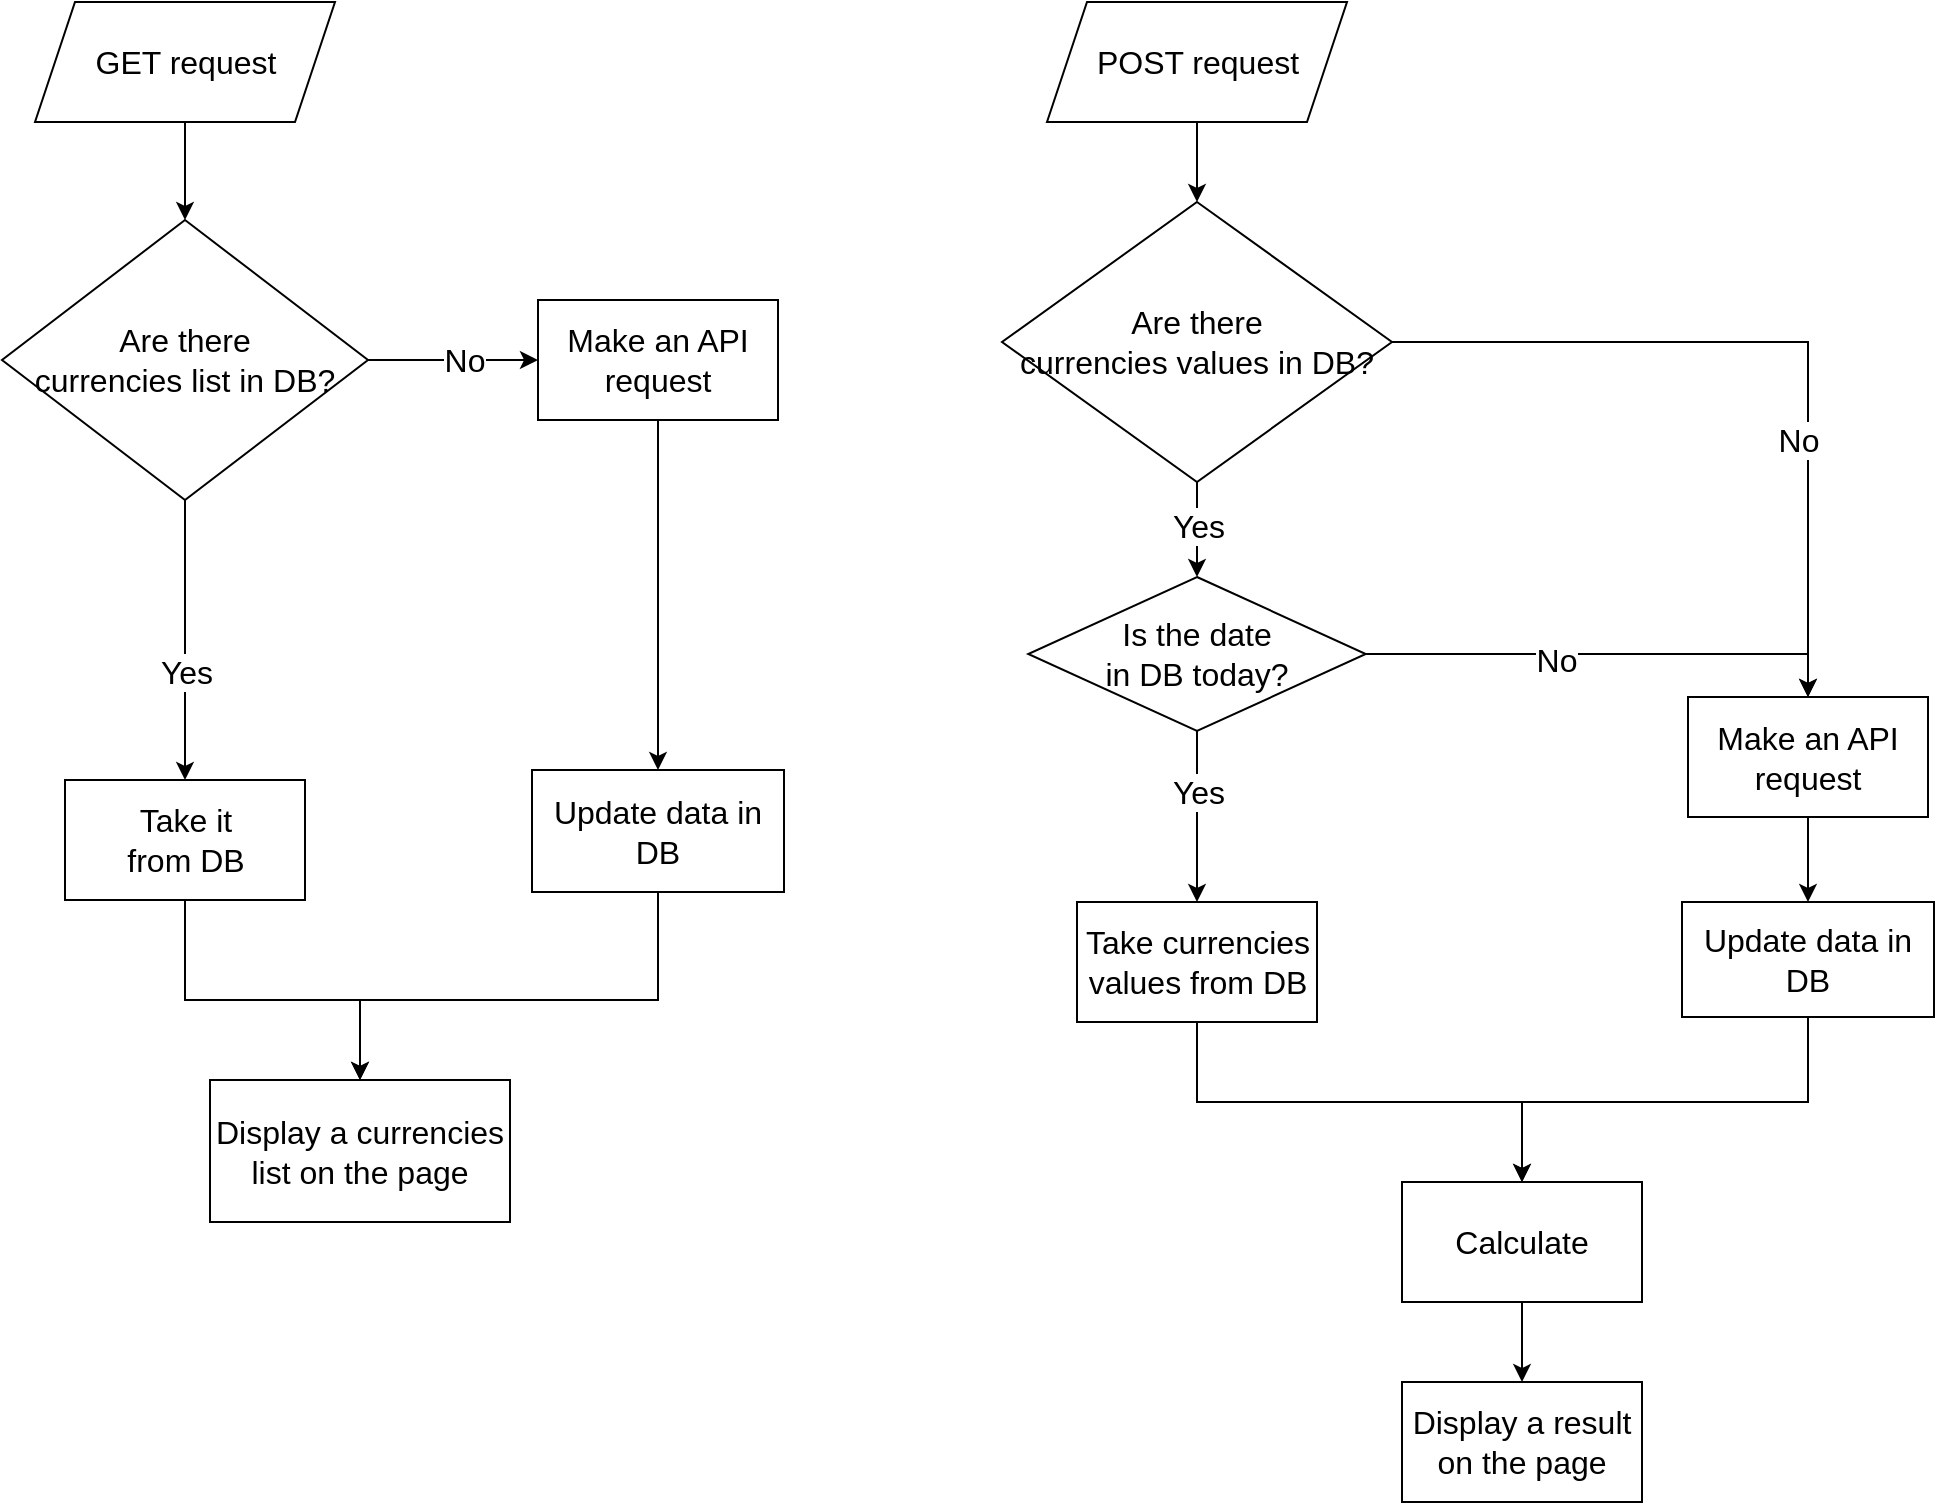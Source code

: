 <mxfile version="20.0.4" type="device" pages="4"><diagram name="logic" id="PKaalIXiQ-ypzV0LtVBo"><mxGraphModel dx="1803" dy="1014" grid="1" gridSize="10" guides="1" tooltips="1" connect="1" arrows="1" fold="1" page="1" pageScale="1" pageWidth="1169" pageHeight="827" math="0" shadow="0"><root><mxCell id="-9d_dpzre1nO2K-4mTru-0"/><mxCell id="-9d_dpzre1nO2K-4mTru-1" parent="-9d_dpzre1nO2K-4mTru-0"/><mxCell id="-9d_dpzre1nO2K-4mTru-2" style="edgeStyle=orthogonalEdgeStyle;rounded=0;orthogonalLoop=1;jettySize=auto;html=1;fontSize=16;" edge="1" parent="-9d_dpzre1nO2K-4mTru-1" source="-9d_dpzre1nO2K-4mTru-3" target="-9d_dpzre1nO2K-4mTru-8"><mxGeometry relative="1" as="geometry"/></mxCell><mxCell id="-9d_dpzre1nO2K-4mTru-3" value="GET request" style="shape=parallelogram;perimeter=parallelogramPerimeter;whiteSpace=wrap;html=1;fixedSize=1;fontSize=16;" vertex="1" parent="-9d_dpzre1nO2K-4mTru-1"><mxGeometry x="86.5" y="20" width="150" height="60" as="geometry"/></mxCell><mxCell id="-9d_dpzre1nO2K-4mTru-4" style="edgeStyle=orthogonalEdgeStyle;rounded=0;orthogonalLoop=1;jettySize=auto;html=1;fontSize=16;entryX=0.5;entryY=0;entryDx=0;entryDy=0;" edge="1" parent="-9d_dpzre1nO2K-4mTru-1" source="-9d_dpzre1nO2K-4mTru-8" target="-9d_dpzre1nO2K-4mTru-10"><mxGeometry relative="1" as="geometry"><mxPoint x="161.5" y="329" as="targetPoint"/></mxGeometry></mxCell><mxCell id="-9d_dpzre1nO2K-4mTru-5" value="Yes" style="edgeLabel;html=1;align=center;verticalAlign=middle;resizable=0;points=[];fontSize=16;" vertex="1" connectable="0" parent="-9d_dpzre1nO2K-4mTru-4"><mxGeometry x="0.379" y="-1" relative="1" as="geometry"><mxPoint x="1" y="-11" as="offset"/></mxGeometry></mxCell><mxCell id="-9d_dpzre1nO2K-4mTru-6" style="edgeStyle=orthogonalEdgeStyle;rounded=0;orthogonalLoop=1;jettySize=auto;html=1;entryX=0;entryY=0.5;entryDx=0;entryDy=0;fontSize=16;" edge="1" parent="-9d_dpzre1nO2K-4mTru-1" source="-9d_dpzre1nO2K-4mTru-8" target="-9d_dpzre1nO2K-4mTru-13"><mxGeometry relative="1" as="geometry"/></mxCell><mxCell id="-9d_dpzre1nO2K-4mTru-7" value="No" style="edgeLabel;html=1;align=center;verticalAlign=middle;resizable=0;points=[];fontSize=16;" vertex="1" connectable="0" parent="-9d_dpzre1nO2K-4mTru-6"><mxGeometry x="0.319" y="3" relative="1" as="geometry"><mxPoint x="-8" y="3" as="offset"/></mxGeometry></mxCell><mxCell id="-9d_dpzre1nO2K-4mTru-8" value="&lt;div&gt;Are there&lt;/div&gt;&lt;div&gt;currencies list in DB?&lt;/div&gt;" style="rhombus;whiteSpace=wrap;html=1;fontSize=16;" vertex="1" parent="-9d_dpzre1nO2K-4mTru-1"><mxGeometry x="70" y="129" width="183" height="140" as="geometry"/></mxCell><mxCell id="-9d_dpzre1nO2K-4mTru-9" style="edgeStyle=orthogonalEdgeStyle;rounded=0;orthogonalLoop=1;jettySize=auto;html=1;entryX=0.5;entryY=0;entryDx=0;entryDy=0;fontSize=16;" edge="1" parent="-9d_dpzre1nO2K-4mTru-1" source="-9d_dpzre1nO2K-4mTru-10" target="-9d_dpzre1nO2K-4mTru-11"><mxGeometry relative="1" as="geometry"><Array as="points"><mxPoint x="162" y="519"/><mxPoint x="249" y="519"/></Array></mxGeometry></mxCell><mxCell id="-9d_dpzre1nO2K-4mTru-10" value="Take it&lt;br&gt;from DB" style="rounded=0;whiteSpace=wrap;html=1;fontSize=16;" vertex="1" parent="-9d_dpzre1nO2K-4mTru-1"><mxGeometry x="101.5" y="409" width="120" height="60" as="geometry"/></mxCell><mxCell id="-9d_dpzre1nO2K-4mTru-11" value="Display a currencies list on the page" style="rounded=0;whiteSpace=wrap;html=1;fontSize=16;" vertex="1" parent="-9d_dpzre1nO2K-4mTru-1"><mxGeometry x="174" y="559" width="150" height="71" as="geometry"/></mxCell><mxCell id="nf7HZKxC3-aK8kyWut9f-0" style="edgeStyle=orthogonalEdgeStyle;rounded=0;orthogonalLoop=1;jettySize=auto;html=1;entryX=0.5;entryY=0;entryDx=0;entryDy=0;" edge="1" parent="-9d_dpzre1nO2K-4mTru-1" source="-9d_dpzre1nO2K-4mTru-13" target="-9d_dpzre1nO2K-4mTru-16"><mxGeometry relative="1" as="geometry"/></mxCell><mxCell id="-9d_dpzre1nO2K-4mTru-13" value="Make an API request" style="rounded=0;whiteSpace=wrap;html=1;fontSize=16;" vertex="1" parent="-9d_dpzre1nO2K-4mTru-1"><mxGeometry x="338" y="169" width="120" height="60" as="geometry"/></mxCell><mxCell id="-9d_dpzre1nO2K-4mTru-16" value="Update data in DB" style="rounded=0;whiteSpace=wrap;html=1;fontSize=16;" vertex="1" parent="-9d_dpzre1nO2K-4mTru-1"><mxGeometry x="335" y="404" width="126" height="61" as="geometry"/></mxCell><mxCell id="-9d_dpzre1nO2K-4mTru-17" style="edgeStyle=orthogonalEdgeStyle;rounded=0;orthogonalLoop=1;jettySize=auto;html=1;entryX=0.5;entryY=0;entryDx=0;entryDy=0;fontSize=16;exitX=0.5;exitY=1;exitDx=0;exitDy=0;" edge="1" parent="-9d_dpzre1nO2K-4mTru-1" source="-9d_dpzre1nO2K-4mTru-16" target="-9d_dpzre1nO2K-4mTru-11"><mxGeometry relative="1" as="geometry"><mxPoint x="401" y="559" as="sourcePoint"/><mxPoint x="398" y="538.5" as="targetPoint"/><Array as="points"><mxPoint x="398" y="519"/><mxPoint x="249" y="519"/></Array></mxGeometry></mxCell><mxCell id="-9d_dpzre1nO2K-4mTru-18" style="edgeStyle=orthogonalEdgeStyle;rounded=0;orthogonalLoop=1;jettySize=auto;html=1;fontSize=16;" edge="1" parent="-9d_dpzre1nO2K-4mTru-1" source="-9d_dpzre1nO2K-4mTru-19" target="-9d_dpzre1nO2K-4mTru-24"><mxGeometry relative="1" as="geometry"/></mxCell><mxCell id="-9d_dpzre1nO2K-4mTru-19" value="POST request" style="shape=parallelogram;perimeter=parallelogramPerimeter;whiteSpace=wrap;html=1;fixedSize=1;fontSize=16;" vertex="1" parent="-9d_dpzre1nO2K-4mTru-1"><mxGeometry x="592.5" y="20" width="150" height="60" as="geometry"/></mxCell><mxCell id="-9d_dpzre1nO2K-4mTru-20" style="edgeStyle=orthogonalEdgeStyle;rounded=0;orthogonalLoop=1;jettySize=auto;html=1;fontSize=16;entryX=0.5;entryY=0;entryDx=0;entryDy=0;" edge="1" parent="-9d_dpzre1nO2K-4mTru-1" source="-9d_dpzre1nO2K-4mTru-24" target="-9d_dpzre1nO2K-4mTru-33"><mxGeometry relative="1" as="geometry"><mxPoint x="667.5" y="330" as="targetPoint"/></mxGeometry></mxCell><mxCell id="-9d_dpzre1nO2K-4mTru-21" value="Yes" style="edgeLabel;html=1;align=center;verticalAlign=middle;resizable=0;points=[];fontSize=16;" vertex="1" connectable="0" parent="-9d_dpzre1nO2K-4mTru-20"><mxGeometry x="0.379" y="-1" relative="1" as="geometry"><mxPoint x="1" y="-11" as="offset"/></mxGeometry></mxCell><mxCell id="-9d_dpzre1nO2K-4mTru-22" style="edgeStyle=orthogonalEdgeStyle;rounded=0;orthogonalLoop=1;jettySize=auto;html=1;entryX=0.5;entryY=0;entryDx=0;entryDy=0;fontSize=16;" edge="1" parent="-9d_dpzre1nO2K-4mTru-1" source="-9d_dpzre1nO2K-4mTru-24" target="-9d_dpzre1nO2K-4mTru-25"><mxGeometry relative="1" as="geometry"/></mxCell><mxCell id="-9d_dpzre1nO2K-4mTru-23" value="No" style="edgeLabel;html=1;align=center;verticalAlign=middle;resizable=0;points=[];fontSize=16;" vertex="1" connectable="0" parent="-9d_dpzre1nO2K-4mTru-22"><mxGeometry x="0.319" y="3" relative="1" as="geometry"><mxPoint x="-8" y="3" as="offset"/></mxGeometry></mxCell><mxCell id="-9d_dpzre1nO2K-4mTru-24" value="&lt;div&gt;Are there&lt;/div&gt;&lt;div&gt;currencies values in DB?&lt;/div&gt;" style="rhombus;whiteSpace=wrap;html=1;fontSize=16;" vertex="1" parent="-9d_dpzre1nO2K-4mTru-1"><mxGeometry x="570" y="120" width="195" height="140" as="geometry"/></mxCell><mxCell id="-9d_dpzre1nO2K-4mTru-25" value="Make an API request" style="rounded=0;whiteSpace=wrap;html=1;fontSize=16;" vertex="1" parent="-9d_dpzre1nO2K-4mTru-1"><mxGeometry x="913" y="367.5" width="120" height="60" as="geometry"/></mxCell><mxCell id="-9d_dpzre1nO2K-4mTru-26" style="edgeStyle=orthogonalEdgeStyle;rounded=0;orthogonalLoop=1;jettySize=auto;html=1;entryX=0.5;entryY=0;entryDx=0;entryDy=0;fontSize=16;exitX=0.5;exitY=1;exitDx=0;exitDy=0;" edge="1" parent="-9d_dpzre1nO2K-4mTru-1" source="-9d_dpzre1nO2K-4mTru-25" target="-9d_dpzre1nO2K-4mTru-28"><mxGeometry relative="1" as="geometry"><mxPoint x="904.0" y="350" as="sourcePoint"/></mxGeometry></mxCell><mxCell id="-9d_dpzre1nO2K-4mTru-27" style="edgeStyle=orthogonalEdgeStyle;rounded=0;orthogonalLoop=1;jettySize=auto;html=1;entryX=0.5;entryY=0;entryDx=0;entryDy=0;fontSize=16;" edge="1" parent="-9d_dpzre1nO2K-4mTru-1" source="-9d_dpzre1nO2K-4mTru-28" target="-9d_dpzre1nO2K-4mTru-37"><mxGeometry relative="1" as="geometry"><Array as="points"><mxPoint x="973" y="570"/><mxPoint x="830" y="570"/></Array></mxGeometry></mxCell><mxCell id="-9d_dpzre1nO2K-4mTru-28" value="Update data in DB" style="rounded=0;whiteSpace=wrap;html=1;fontSize=16;" vertex="1" parent="-9d_dpzre1nO2K-4mTru-1"><mxGeometry x="910" y="470" width="126" height="57.5" as="geometry"/></mxCell><mxCell id="-9d_dpzre1nO2K-4mTru-29" style="edgeStyle=orthogonalEdgeStyle;rounded=0;orthogonalLoop=1;jettySize=auto;html=1;fontSize=16;entryX=0.5;entryY=0;entryDx=0;entryDy=0;" edge="1" parent="-9d_dpzre1nO2K-4mTru-1" source="-9d_dpzre1nO2K-4mTru-33" target="-9d_dpzre1nO2K-4mTru-35"><mxGeometry relative="1" as="geometry"><mxPoint x="667.505" y="550" as="targetPoint"/></mxGeometry></mxCell><mxCell id="-9d_dpzre1nO2K-4mTru-30" value="Yes" style="edgeLabel;html=1;align=center;verticalAlign=middle;resizable=0;points=[];fontSize=16;" vertex="1" connectable="0" parent="-9d_dpzre1nO2K-4mTru-29"><mxGeometry x="-0.294" relative="1" as="geometry"><mxPoint as="offset"/></mxGeometry></mxCell><mxCell id="-9d_dpzre1nO2K-4mTru-31" style="edgeStyle=orthogonalEdgeStyle;rounded=0;orthogonalLoop=1;jettySize=auto;html=1;fontSize=16;entryX=0.5;entryY=0;entryDx=0;entryDy=0;" edge="1" parent="-9d_dpzre1nO2K-4mTru-1" source="-9d_dpzre1nO2K-4mTru-33" target="-9d_dpzre1nO2K-4mTru-25"><mxGeometry relative="1" as="geometry"><mxPoint x="810" y="398.5" as="targetPoint"/></mxGeometry></mxCell><mxCell id="-9d_dpzre1nO2K-4mTru-32" value="No" style="edgeLabel;html=1;align=center;verticalAlign=middle;resizable=0;points=[];fontSize=16;" vertex="1" connectable="0" parent="-9d_dpzre1nO2K-4mTru-31"><mxGeometry x="-0.222" y="-3" relative="1" as="geometry"><mxPoint as="offset"/></mxGeometry></mxCell><mxCell id="-9d_dpzre1nO2K-4mTru-33" value="&lt;div&gt;Is the date&lt;/div&gt;&lt;div&gt;in DB today?&lt;/div&gt;" style="rhombus;whiteSpace=wrap;html=1;fontSize=16;" vertex="1" parent="-9d_dpzre1nO2K-4mTru-1"><mxGeometry x="583.13" y="307.5" width="168.75" height="77" as="geometry"/></mxCell><mxCell id="-9d_dpzre1nO2K-4mTru-34" style="edgeStyle=orthogonalEdgeStyle;rounded=0;orthogonalLoop=1;jettySize=auto;html=1;entryX=0.5;entryY=0;entryDx=0;entryDy=0;fontSize=16;" edge="1" parent="-9d_dpzre1nO2K-4mTru-1" source="-9d_dpzre1nO2K-4mTru-35" target="-9d_dpzre1nO2K-4mTru-37"><mxGeometry relative="1" as="geometry"><Array as="points"><mxPoint x="668" y="570"/><mxPoint x="830" y="570"/></Array></mxGeometry></mxCell><mxCell id="-9d_dpzre1nO2K-4mTru-35" value="Take currencies values from DB " style="rounded=0;whiteSpace=wrap;html=1;fontSize=16;" vertex="1" parent="-9d_dpzre1nO2K-4mTru-1"><mxGeometry x="607.5" y="470" width="120" height="60" as="geometry"/></mxCell><mxCell id="-9d_dpzre1nO2K-4mTru-36" style="edgeStyle=orthogonalEdgeStyle;rounded=0;orthogonalLoop=1;jettySize=auto;html=1;entryX=0.5;entryY=0;entryDx=0;entryDy=0;fontSize=16;" edge="1" parent="-9d_dpzre1nO2K-4mTru-1" source="-9d_dpzre1nO2K-4mTru-37" target="-9d_dpzre1nO2K-4mTru-38"><mxGeometry relative="1" as="geometry"/></mxCell><mxCell id="-9d_dpzre1nO2K-4mTru-37" value="Calculate" style="rounded=0;whiteSpace=wrap;html=1;fontSize=16;" vertex="1" parent="-9d_dpzre1nO2K-4mTru-1"><mxGeometry x="770" y="610" width="120" height="60" as="geometry"/></mxCell><mxCell id="-9d_dpzre1nO2K-4mTru-38" value="Display a result on the page" style="rounded=0;whiteSpace=wrap;html=1;fontSize=16;" vertex="1" parent="-9d_dpzre1nO2K-4mTru-1"><mxGeometry x="770" y="710" width="120" height="60" as="geometry"/></mxCell></root></mxGraphModel></diagram><diagram id="ng5h2mcHSu2VGVuVL7AA" name="classes"><mxGraphModel dx="1803" dy="1014" grid="1" gridSize="10" guides="1" tooltips="1" connect="1" arrows="1" fold="1" page="1" pageScale="1" pageWidth="1169" pageHeight="827" math="0" shadow="0"><root><mxCell id="0"/><mxCell id="1" parent="0"/><mxCell id="qmpJxKtJ9webyXbN3xb9-9" value="&lt;&lt;interface&gt;&gt;&#xA;IDatabase" style="swimlane;fontStyle=1;align=center;verticalAlign=top;childLayout=stackLayout;horizontal=1;startSize=50;horizontalStack=0;resizeParent=1;resizeParentMax=0;resizeLast=0;collapsible=1;marginBottom=0;rounded=0;shadow=0;glass=0;dashed=1;dashPattern=1 1;sketch=0;fontSize=16;fontColor=default;strokeColor=default;gradientColor=none;" parent="1" vertex="1"><mxGeometry x="149" y="81" width="380" height="352" as="geometry"/></mxCell><mxCell id="qmpJxKtJ9webyXbN3xb9-11" value="" style="line;strokeWidth=1;fillColor=none;align=left;verticalAlign=middle;spacingTop=-1;spacingLeft=3;spacingRight=3;rotatable=0;labelPosition=right;points=[];portConstraint=eastwest;rounded=0;shadow=0;glass=0;dashed=1;dashPattern=1 1;sketch=0;fontSize=16;fontColor=default;" parent="qmpJxKtJ9webyXbN3xb9-9" vertex="1"><mxGeometry y="50" width="380" height="50" as="geometry"/></mxCell><mxCell id="qmpJxKtJ9webyXbN3xb9-13" value="+ set_all_data(date: datetime.date,&#xA;                         currencies_list: tuple[str],&#xA;                         currencies_values: dict[str, float])" style="text;strokeColor=none;fillColor=none;align=left;verticalAlign=top;spacingLeft=4;spacingRight=4;overflow=hidden;rotatable=0;points=[[0,0.5],[1,0.5]];portConstraint=eastwest;rounded=0;shadow=0;glass=0;dashed=1;dashPattern=1 1;sketch=0;fontSize=16;fontColor=default;" parent="qmpJxKtJ9webyXbN3xb9-9" vertex="1"><mxGeometry y="100" width="380" height="80" as="geometry"/></mxCell><mxCell id="iZKkEzWt_D5uP8s6m_QJ-2" value="+ is_currency_value_exists(key: str) -&gt; bool" style="text;strokeColor=none;fillColor=none;align=left;verticalAlign=top;spacingLeft=4;spacingRight=4;overflow=hidden;rotatable=0;points=[[0,0.5],[1,0.5]];portConstraint=eastwest;rounded=0;shadow=0;glass=0;dashed=1;dashPattern=1 1;sketch=0;fontSize=16;fontColor=default;" parent="qmpJxKtJ9webyXbN3xb9-9" vertex="1"><mxGeometry y="180" width="380" height="34" as="geometry"/></mxCell><mxCell id="iZKkEzWt_D5uP8s6m_QJ-3" value="+ get_currency_value(key: str) -&gt; float" style="text;strokeColor=none;fillColor=none;align=left;verticalAlign=top;spacingLeft=4;spacingRight=4;overflow=hidden;rotatable=0;points=[[0,0.5],[1,0.5]];portConstraint=eastwest;rounded=0;shadow=0;glass=0;dashed=1;dashPattern=1 1;sketch=0;fontSize=16;fontColor=default;" parent="qmpJxKtJ9webyXbN3xb9-9" vertex="1"><mxGeometry y="214" width="380" height="36" as="geometry"/></mxCell><mxCell id="iZKkEzWt_D5uP8s6m_QJ-4" value="+ is_currencies_list_exists() -&gt; bool" style="text;strokeColor=none;fillColor=none;align=left;verticalAlign=top;spacingLeft=4;spacingRight=4;overflow=hidden;rotatable=0;points=[[0,0.5],[1,0.5]];portConstraint=eastwest;rounded=0;shadow=0;glass=0;dashed=1;dashPattern=1 1;sketch=0;fontSize=16;fontColor=default;" parent="qmpJxKtJ9webyXbN3xb9-9" vertex="1"><mxGeometry y="250" width="380" height="34" as="geometry"/></mxCell><mxCell id="iZKkEzWt_D5uP8s6m_QJ-5" value="+ get_currencies_list() -&gt; tuple[str]" style="text;strokeColor=none;fillColor=none;align=left;verticalAlign=top;spacingLeft=4;spacingRight=4;overflow=hidden;rotatable=0;points=[[0,0.5],[1,0.5]];portConstraint=eastwest;rounded=0;shadow=0;glass=0;dashed=1;dashPattern=1 1;sketch=0;fontSize=16;fontColor=default;" parent="qmpJxKtJ9webyXbN3xb9-9" vertex="1"><mxGeometry y="284" width="380" height="34" as="geometry"/></mxCell><mxCell id="iZKkEzWt_D5uP8s6m_QJ-6" value="+ get_date() -&gt; datetime.date | None" style="text;strokeColor=none;fillColor=none;align=left;verticalAlign=top;spacingLeft=4;spacingRight=4;overflow=hidden;rotatable=0;points=[[0,0.5],[1,0.5]];portConstraint=eastwest;rounded=0;shadow=0;glass=0;dashed=1;dashPattern=1 1;sketch=0;fontSize=16;fontColor=default;" parent="qmpJxKtJ9webyXbN3xb9-9" vertex="1"><mxGeometry y="318" width="380" height="34" as="geometry"/></mxCell><mxCell id="qmpJxKtJ9webyXbN3xb9-14" value="Extends" style="endArrow=block;endSize=16;endFill=0;html=1;rounded=0;dashed=1;fontSize=16;fontColor=default;exitX=0.5;exitY=0;exitDx=0;exitDy=0;" parent="1" source="iZKkEzWt_D5uP8s6m_QJ-16" target="iZKkEzWt_D5uP8s6m_QJ-6" edge="1"><mxGeometry width="160" relative="1" as="geometry"><mxPoint x="339" y="541" as="sourcePoint"/><mxPoint x="325.45" y="481" as="targetPoint"/></mxGeometry></mxCell><mxCell id="qmpJxKtJ9webyXbN3xb9-21" value="&lt;&lt;interface&gt;&gt;&#xA;IExchangeRateAPI" style="swimlane;fontStyle=1;align=center;verticalAlign=top;childLayout=stackLayout;horizontal=1;startSize=50;horizontalStack=0;resizeParent=1;resizeParentMax=0;resizeLast=0;collapsible=1;marginBottom=0;rounded=0;shadow=0;glass=0;dashed=1;dashPattern=1 1;sketch=0;fontSize=16;fontColor=default;strokeColor=default;gradientColor=none;" parent="1" vertex="1"><mxGeometry x="699" y="236" width="320" height="202" as="geometry"/></mxCell><mxCell id="qmpJxKtJ9webyXbN3xb9-22" value="" style="line;strokeWidth=1;fillColor=none;align=left;verticalAlign=middle;spacingTop=-1;spacingLeft=3;spacingRight=3;rotatable=0;labelPosition=right;points=[];portConstraint=eastwest;rounded=0;shadow=0;glass=0;dashed=1;dashPattern=1 1;sketch=0;fontSize=16;fontColor=default;" parent="qmpJxKtJ9webyXbN3xb9-21" vertex="1"><mxGeometry y="50" width="320" height="50" as="geometry"/></mxCell><mxCell id="qmpJxKtJ9webyXbN3xb9-23" value="+ get_currencies_values() -&gt; dict[str, float]" style="text;strokeColor=none;fillColor=none;align=left;verticalAlign=top;spacingLeft=4;spacingRight=4;overflow=hidden;rotatable=0;points=[[0,0.5],[1,0.5]];portConstraint=eastwest;rounded=0;shadow=0;glass=0;dashed=1;dashPattern=1 1;sketch=0;fontSize=16;fontColor=default;" parent="qmpJxKtJ9webyXbN3xb9-21" vertex="1"><mxGeometry y="100" width="320" height="34" as="geometry"/></mxCell><mxCell id="iZKkEzWt_D5uP8s6m_QJ-27" value="+ get_currencies_list() -&gt; tuple[str]" style="text;strokeColor=none;fillColor=none;align=left;verticalAlign=top;spacingLeft=4;spacingRight=4;overflow=hidden;rotatable=0;points=[[0,0.5],[1,0.5]];portConstraint=eastwest;rounded=0;shadow=0;glass=0;dashed=1;dashPattern=1 1;sketch=0;fontSize=16;fontColor=default;" parent="qmpJxKtJ9webyXbN3xb9-21" vertex="1"><mxGeometry y="134" width="320" height="34" as="geometry"/></mxCell><mxCell id="iZKkEzWt_D5uP8s6m_QJ-28" value="+ get_date() -&gt; datetime.date" style="text;strokeColor=none;fillColor=none;align=left;verticalAlign=top;spacingLeft=4;spacingRight=4;overflow=hidden;rotatable=0;points=[[0,0.5],[1,0.5]];portConstraint=eastwest;rounded=0;shadow=0;glass=0;dashed=1;dashPattern=1 1;sketch=0;fontSize=16;fontColor=default;" parent="qmpJxKtJ9webyXbN3xb9-21" vertex="1"><mxGeometry y="168" width="320" height="34" as="geometry"/></mxCell><mxCell id="qmpJxKtJ9webyXbN3xb9-30" value="Extends" style="endArrow=block;endSize=16;endFill=0;html=1;rounded=0;dashed=1;fontSize=16;fontColor=default;exitX=0.5;exitY=0;exitDx=0;exitDy=0;entryX=0.498;entryY=0.975;entryDx=0;entryDy=0;entryPerimeter=0;" parent="1" source="iZKkEzWt_D5uP8s6m_QJ-29" target="iZKkEzWt_D5uP8s6m_QJ-28" edge="1"><mxGeometry width="160" relative="1" as="geometry"><mxPoint x="844" y="546" as="sourcePoint"/><mxPoint x="999" y="496" as="targetPoint"/></mxGeometry></mxCell><mxCell id="iZKkEzWt_D5uP8s6m_QJ-16" value="RedisDatabase" style="swimlane;fontStyle=1;align=center;verticalAlign=top;childLayout=stackLayout;horizontal=1;startSize=26;horizontalStack=0;resizeParent=1;resizeParentMax=0;resizeLast=0;collapsible=1;marginBottom=0;fontSize=16;" parent="1" vertex="1"><mxGeometry x="149" y="531" width="380" height="250" as="geometry"/></mxCell><mxCell id="iZKkEzWt_D5uP8s6m_QJ-19" value="- CURRENCY_LIST_NAME&#xA;" style="text;strokeColor=none;fillColor=none;align=left;verticalAlign=top;spacingLeft=4;spacingRight=4;overflow=hidden;rotatable=0;points=[[0,0.5],[1,0.5]];portConstraint=eastwest;fontSize=16;" parent="iZKkEzWt_D5uP8s6m_QJ-16" vertex="1"><mxGeometry y="26" width="380" height="26" as="geometry"/></mxCell><mxCell id="iZKkEzWt_D5uP8s6m_QJ-20" value="- DATE_FIELD_NAME" style="text;strokeColor=none;fillColor=none;align=left;verticalAlign=top;spacingLeft=4;spacingRight=4;overflow=hidden;rotatable=0;points=[[0,0.5],[1,0.5]];portConstraint=eastwest;fontSize=16;" parent="iZKkEzWt_D5uP8s6m_QJ-16" vertex="1"><mxGeometry y="52" width="380" height="26" as="geometry"/></mxCell><mxCell id="iZKkEzWt_D5uP8s6m_QJ-17" value="- redis_connection" style="text;strokeColor=none;fillColor=none;align=left;verticalAlign=top;spacingLeft=4;spacingRight=4;overflow=hidden;rotatable=0;points=[[0,0.5],[1,0.5]];portConstraint=eastwest;fontSize=16;" parent="iZKkEzWt_D5uP8s6m_QJ-16" vertex="1"><mxGeometry y="78" width="380" height="26" as="geometry"/></mxCell><mxCell id="iZKkEzWt_D5uP8s6m_QJ-18" value="" style="line;strokeWidth=1;fillColor=none;align=left;verticalAlign=middle;spacingTop=-1;spacingLeft=3;spacingRight=3;rotatable=0;labelPosition=right;points=[];portConstraint=eastwest;fontSize=16;" parent="iZKkEzWt_D5uP8s6m_QJ-16" vertex="1"><mxGeometry y="104" width="380" height="8" as="geometry"/></mxCell><mxCell id="iZKkEzWt_D5uP8s6m_QJ-22" value="- set_currency_value(key: str, value: float)" style="text;strokeColor=none;fillColor=none;align=left;verticalAlign=top;spacingLeft=4;spacingRight=4;overflow=hidden;rotatable=0;points=[[0,0.5],[1,0.5]];portConstraint=eastwest;fontSize=16;" parent="iZKkEzWt_D5uP8s6m_QJ-16" vertex="1"><mxGeometry y="112" width="380" height="26" as="geometry"/></mxCell><mxCell id="iZKkEzWt_D5uP8s6m_QJ-23" value="- set_currencies_values(values: dict[str, float])" style="text;strokeColor=none;fillColor=none;align=left;verticalAlign=top;spacingLeft=4;spacingRight=4;overflow=hidden;rotatable=0;points=[[0,0.5],[1,0.5]];portConstraint=eastwest;fontSize=16;" parent="iZKkEzWt_D5uP8s6m_QJ-16" vertex="1"><mxGeometry y="138" width="380" height="26" as="geometry"/></mxCell><mxCell id="iZKkEzWt_D5uP8s6m_QJ-24" value="- set_currencies_list(currencies_list: tuple[str])" style="text;strokeColor=none;fillColor=none;align=left;verticalAlign=top;spacingLeft=4;spacingRight=4;overflow=hidden;rotatable=0;points=[[0,0.5],[1,0.5]];portConstraint=eastwest;fontSize=16;" parent="iZKkEzWt_D5uP8s6m_QJ-16" vertex="1"><mxGeometry y="164" width="380" height="26" as="geometry"/></mxCell><mxCell id="iZKkEzWt_D5uP8s6m_QJ-26" value="- set_date(date: datetime.date)" style="text;strokeColor=none;fillColor=none;align=left;verticalAlign=top;spacingLeft=4;spacingRight=4;overflow=hidden;rotatable=0;points=[[0,0.5],[1,0.5]];portConstraint=eastwest;fontSize=16;" parent="iZKkEzWt_D5uP8s6m_QJ-16" vertex="1"><mxGeometry y="190" width="380" height="26" as="geometry"/></mxCell><mxCell id="6yQQhoY2TCB5y9Yq11qw-1" value="- delete_all_data()" style="text;strokeColor=none;fillColor=none;align=left;verticalAlign=top;spacingLeft=4;spacingRight=4;overflow=hidden;rotatable=0;points=[[0,0.5],[1,0.5]];portConstraint=eastwest;fontSize=16;" vertex="1" parent="iZKkEzWt_D5uP8s6m_QJ-16"><mxGeometry y="216" width="380" height="34" as="geometry"/></mxCell><mxCell id="iZKkEzWt_D5uP8s6m_QJ-29" value="ExchangeRateAPI" style="swimlane;fontStyle=1;align=center;verticalAlign=top;childLayout=stackLayout;horizontal=1;startSize=26;horizontalStack=0;resizeParent=1;resizeParentMax=0;resizeLast=0;collapsible=1;marginBottom=0;fontSize=16;" parent="1" vertex="1"><mxGeometry x="699" y="531" width="320" height="108" as="geometry"/></mxCell><mxCell id="iZKkEzWt_D5uP8s6m_QJ-30" value="- currencies_values&#xA;" style="text;strokeColor=none;fillColor=none;align=left;verticalAlign=top;spacingLeft=4;spacingRight=4;overflow=hidden;rotatable=0;points=[[0,0.5],[1,0.5]];portConstraint=eastwest;fontSize=16;" parent="iZKkEzWt_D5uP8s6m_QJ-29" vertex="1"><mxGeometry y="26" width="320" height="26" as="geometry"/></mxCell><mxCell id="iZKkEzWt_D5uP8s6m_QJ-31" value="- date" style="text;strokeColor=none;fillColor=none;align=left;verticalAlign=top;spacingLeft=4;spacingRight=4;overflow=hidden;rotatable=0;points=[[0,0.5],[1,0.5]];portConstraint=eastwest;fontSize=16;" parent="iZKkEzWt_D5uP8s6m_QJ-29" vertex="1"><mxGeometry y="52" width="320" height="26" as="geometry"/></mxCell><mxCell id="iZKkEzWt_D5uP8s6m_QJ-33" value="" style="line;strokeWidth=1;fillColor=none;align=left;verticalAlign=middle;spacingTop=-1;spacingLeft=3;spacingRight=3;rotatable=0;labelPosition=right;points=[];portConstraint=eastwest;fontSize=16;" parent="iZKkEzWt_D5uP8s6m_QJ-29" vertex="1"><mxGeometry y="78" width="320" height="30" as="geometry"/></mxCell></root></mxGraphModel></diagram><diagram id="v3r948J-FLxt25bf54kU" name="modules"><mxGraphModel dx="1803" dy="1014" grid="1" gridSize="10" guides="1" tooltips="1" connect="1" arrows="1" fold="1" page="1" pageScale="1" pageWidth="1169" pageHeight="827" math="0" shadow="0"><root><mxCell id="0"/><mxCell id="1" parent="0"/><mxCell id="qvwmLydxEI7K-2y0UnDk-25" style="edgeStyle=orthogonalEdgeStyle;rounded=0;orthogonalLoop=1;jettySize=auto;html=1;entryX=1;entryY=0.75;entryDx=0;entryDy=0;fontSize=16;startArrow=none;startFill=0;endArrow=classic;endFill=1;" parent="1" source="qvwmLydxEI7K-2y0UnDk-1" target="qvwmLydxEI7K-2y0UnDk-4" edge="1"><mxGeometry relative="1" as="geometry"/></mxCell><mxCell id="qvwmLydxEI7K-2y0UnDk-1" value="" style="rounded=0;whiteSpace=wrap;html=1;fontSize=16;fillColor=#d5e8d4;strokeColor=#82b366;glass=0;shadow=0;sketch=0;dashed=1;dashPattern=1 1;" parent="1" vertex="1"><mxGeometry x="617.5" y="431" width="485" height="150" as="geometry"/></mxCell><mxCell id="qvwmLydxEI7K-2y0UnDk-24" style="edgeStyle=orthogonalEdgeStyle;rounded=0;orthogonalLoop=1;jettySize=auto;html=1;entryX=1;entryY=0.25;entryDx=0;entryDy=0;fontSize=16;startArrow=none;startFill=0;endArrow=classic;endFill=1;" parent="1" source="qvwmLydxEI7K-2y0UnDk-2" target="qvwmLydxEI7K-2y0UnDk-4" edge="1"><mxGeometry relative="1" as="geometry"/></mxCell><mxCell id="qvwmLydxEI7K-2y0UnDk-2" value="" style="rounded=0;whiteSpace=wrap;html=1;fontSize=16;fillColor=#fff2cc;strokeColor=#d6b656;glass=0;shadow=0;sketch=0;gradientColor=none;dashed=1;dashPattern=1 1;" parent="1" vertex="1"><mxGeometry x="622.5" y="238" width="480" height="156" as="geometry"/></mxCell><mxCell id="qvwmLydxEI7K-2y0UnDk-3" value="Views" style="rounded=0;whiteSpace=wrap;html=1;fontSize=16;fontStyle=0" parent="1" vertex="1"><mxGeometry x="48" y="381" width="140" height="60" as="geometry"/></mxCell><mxCell id="qvwmLydxEI7K-2y0UnDk-4" value="&lt;div style=&quot;font-size: 16px;&quot;&gt;Business logic&lt;/div&gt;&lt;div style=&quot;font-size: 16px;&quot;&gt;(&lt;b style=&quot;font-size: 16px;&quot;&gt;services.py&lt;/b&gt;)&lt;br style=&quot;font-size: 16px;&quot;&gt;&lt;/div&gt;" style="rounded=0;whiteSpace=wrap;html=1;fontSize=16;fillColor=#ffe6cc;strokeColor=#d79b00;" parent="1" vertex="1"><mxGeometry x="280" y="221" width="230" height="380" as="geometry"/></mxCell><mxCell id="qvwmLydxEI7K-2y0UnDk-8" value="Exchange rate API" style="ellipse;shape=cloud;whiteSpace=wrap;html=1;fontSize=16;fontColor=default;" parent="1" vertex="1"><mxGeometry x="902.5" y="450" width="200" height="110" as="geometry"/></mxCell><mxCell id="qvwmLydxEI7K-2y0UnDk-9" value="Redis" style="ellipse;whiteSpace=wrap;html=1;fontSize=16;fontColor=default;" parent="1" vertex="1"><mxGeometry x="949.5" y="299" width="120" height="80" as="geometry"/></mxCell><mxCell id="qvwmLydxEI7K-2y0UnDk-10" value="&lt;b style=&quot;font-size: 16px;&quot;&gt;ExchangeRateAPI&lt;/b&gt;" style="rounded=0;whiteSpace=wrap;html=1;fontSize=16;fontColor=default;" parent="1" vertex="1"><mxGeometry x="645" y="482" width="160" height="60" as="geometry"/></mxCell><mxCell id="qvwmLydxEI7K-2y0UnDk-11" value="&lt;b style=&quot;font-size: 16px;&quot;&gt;RedisDatabase&lt;/b&gt;" style="rounded=0;whiteSpace=wrap;html=1;fontSize=16;fontColor=default;" parent="1" vertex="1"><mxGeometry x="644.5" y="309" width="145" height="60" as="geometry"/></mxCell><mxCell id="qvwmLydxEI7K-2y0UnDk-12" value="" style="endArrow=classic;startArrow=classic;html=1;rounded=0;fontSize=16;fontColor=default;exitX=0;exitY=0.5;exitDx=0;exitDy=0;entryX=1;entryY=0.5;entryDx=0;entryDy=0;dashed=1;" parent="1" source="qvwmLydxEI7K-2y0UnDk-9" target="qvwmLydxEI7K-2y0UnDk-11" edge="1"><mxGeometry width="50" height="50" relative="1" as="geometry"><mxPoint x="555" y="370" as="sourcePoint"/><mxPoint x="605" y="320" as="targetPoint"/></mxGeometry></mxCell><mxCell id="qvwmLydxEI7K-2y0UnDk-13" value="Requests" style="edgeLabel;html=1;align=center;verticalAlign=middle;resizable=0;points=[];fontSize=16;fontColor=default;" parent="qvwmLydxEI7K-2y0UnDk-12" vertex="1" connectable="0"><mxGeometry x="-0.248" y="3" relative="1" as="geometry"><mxPoint y="-7" as="offset"/></mxGeometry></mxCell><mxCell id="qvwmLydxEI7K-2y0UnDk-14" value="" style="endArrow=classic;startArrow=classic;html=1;rounded=0;fontSize=16;fontColor=default;exitX=0.16;exitY=0.55;exitDx=0;exitDy=0;dashed=1;exitPerimeter=0;entryX=1;entryY=0.5;entryDx=0;entryDy=0;" parent="1" source="qvwmLydxEI7K-2y0UnDk-8" target="qvwmLydxEI7K-2y0UnDk-10" edge="1"><mxGeometry width="50" height="50" relative="1" as="geometry"><mxPoint x="884.0" y="473.66" as="sourcePoint"/><mxPoint x="884" y="391" as="targetPoint"/></mxGeometry></mxCell><mxCell id="qvwmLydxEI7K-2y0UnDk-15" value="Requests" style="edgeLabel;html=1;align=center;verticalAlign=middle;resizable=0;points=[];fontSize=16;fontColor=default;" parent="qvwmLydxEI7K-2y0UnDk-14" vertex="1" connectable="0"><mxGeometry x="-0.248" y="3" relative="1" as="geometry"><mxPoint x="-14" y="-7" as="offset"/></mxGeometry></mxCell><mxCell id="qvwmLydxEI7K-2y0UnDk-16" style="edgeStyle=orthogonalEdgeStyle;rounded=0;orthogonalLoop=1;jettySize=auto;html=1;exitX=0.5;exitY=1;exitDx=0;exitDy=0;fontSize=16;" parent="1" source="qvwmLydxEI7K-2y0UnDk-1" target="qvwmLydxEI7K-2y0UnDk-1" edge="1"><mxGeometry relative="1" as="geometry"/></mxCell><mxCell id="qvwmLydxEI7K-2y0UnDk-23" value="" style="endArrow=classic;html=1;rounded=0;fontSize=16;exitX=0;exitY=0.5;exitDx=0;exitDy=0;entryX=1;entryY=0.5;entryDx=0;entryDy=0;" parent="1" source="qvwmLydxEI7K-2y0UnDk-4" target="qvwmLydxEI7K-2y0UnDk-3" edge="1"><mxGeometry width="50" height="50" relative="1" as="geometry"><mxPoint x="230" y="470" as="sourcePoint"/><mxPoint x="280" y="420" as="targetPoint"/></mxGeometry></mxCell><mxCell id="qvwmLydxEI7K-2y0UnDk-26" value="ExchangeRateAPI" style="text;html=1;strokeColor=none;fillColor=none;align=center;verticalAlign=middle;whiteSpace=wrap;rounded=0;fontSize=16;" parent="1" vertex="1"><mxGeometry x="660" y="441" width="130" height="30" as="geometry"/></mxCell><mxCell id="qvwmLydxEI7K-2y0UnDk-27" value="Database" style="text;html=1;strokeColor=none;fillColor=none;align=center;verticalAlign=middle;whiteSpace=wrap;rounded=0;fontSize=16;" parent="1" vertex="1"><mxGeometry x="652" y="260" width="130" height="30" as="geometry"/></mxCell></root></mxGraphModel></diagram><diagram id="Xso8I_5BBhwRJeI1kRbZ" name="database"><mxGraphModel dx="2524" dy="1420" grid="1" gridSize="10" guides="1" tooltips="1" connect="1" arrows="1" fold="1" page="1" pageScale="1" pageWidth="1169" pageHeight="827" math="0" shadow="0"><root><mxCell id="0"/><mxCell id="1" parent="0"/><mxCell id="4UK6Gj1D1ymi-1rRRm37-2" value="" style="rounded=0;whiteSpace=wrap;html=1;fontSize=16;fillColor=#fff2cc;strokeColor=#d6b656;" vertex="1" parent="1"><mxGeometry x="285" y="324" width="600" height="180" as="geometry"/></mxCell><mxCell id="4UK6Gj1D1ymi-1rRRm37-7" value="Date" style="swimlane;childLayout=stackLayout;horizontal=1;startSize=30;horizontalStack=0;rounded=1;fontSize=14;fontStyle=0;strokeWidth=2;resizeParent=0;resizeLast=1;shadow=0;dashed=0;align=center;" vertex="1" parent="1"><mxGeometry x="315" y="384" width="160" height="50" as="geometry"/></mxCell><mxCell id="4UK6Gj1D1ymi-1rRRm37-10" value="Currency" style="swimlane;childLayout=stackLayout;horizontal=1;startSize=30;horizontalStack=0;rounded=1;fontSize=14;fontStyle=0;strokeWidth=2;resizeParent=0;resizeLast=1;shadow=0;dashed=0;align=center;" vertex="1" parent="1"><mxGeometry x="505" y="384" width="160" height="80" as="geometry"/></mxCell><mxCell id="4UK6Gj1D1ymi-1rRRm37-11" value="+ key&#xA;+ value" style="align=left;strokeColor=none;fillColor=none;spacingLeft=4;fontSize=12;verticalAlign=top;resizable=0;rotatable=0;part=1;" vertex="1" parent="4UK6Gj1D1ymi-1rRRm37-10"><mxGeometry y="30" width="160" height="50" as="geometry"/></mxCell><mxCell id="4UK6Gj1D1ymi-1rRRm37-12" value="Currencies list" style="swimlane;childLayout=stackLayout;horizontal=1;startSize=30;horizontalStack=0;rounded=1;fontSize=14;fontStyle=0;strokeWidth=2;resizeParent=0;resizeLast=1;shadow=0;dashed=0;align=center;" vertex="1" parent="1"><mxGeometry x="695" y="384" width="160" height="50" as="geometry"/></mxCell><mxCell id="4UK6Gj1D1ymi-1rRRm37-15" value="Database" style="text;html=1;strokeColor=none;fillColor=none;align=center;verticalAlign=middle;whiteSpace=wrap;rounded=0;fontSize=16;fontStyle=1" vertex="1" parent="1"><mxGeometry x="315" y="334" width="80" height="30" as="geometry"/></mxCell></root></mxGraphModel></diagram></mxfile>